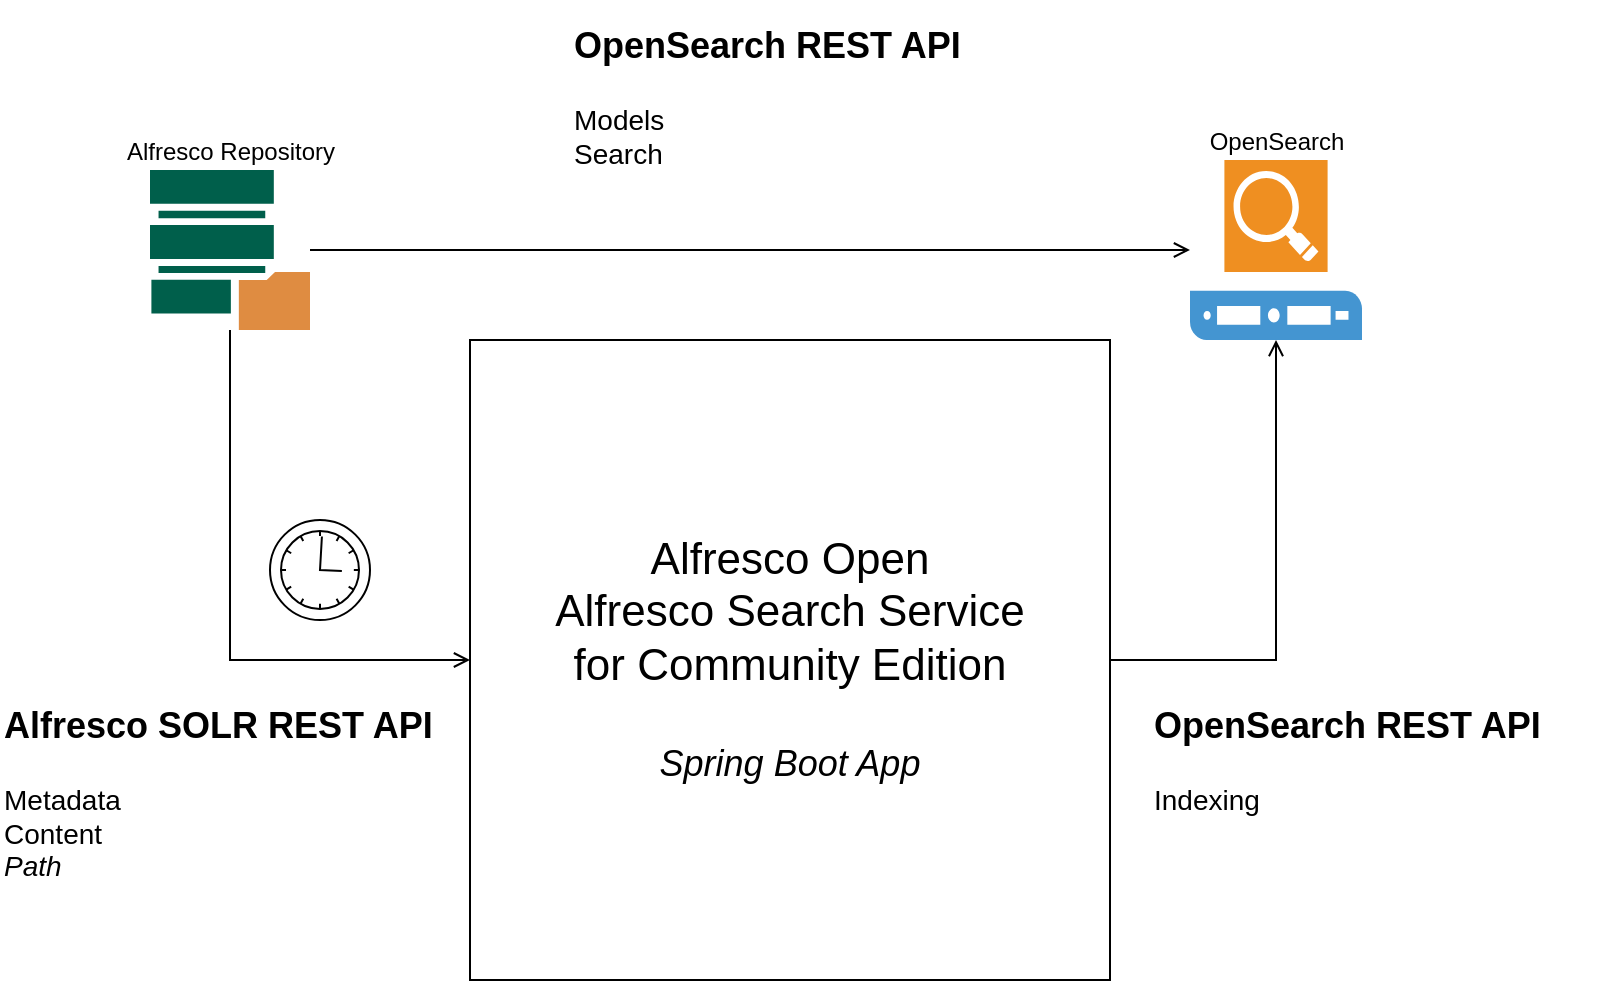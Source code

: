 <mxfile version="24.7.8">
  <diagram name="Page-1" id="YZorytDvyXF0C26H9xMn">
    <mxGraphModel dx="1805" dy="1214" grid="1" gridSize="10" guides="1" tooltips="1" connect="1" arrows="1" fold="1" page="1" pageScale="1" pageWidth="827" pageHeight="1169" math="0" shadow="0">
      <root>
        <mxCell id="0" />
        <mxCell id="1" parent="0" />
        <mxCell id="jbjIRwiRgKOgK7Vykl7s-1" value="OpenSearch" style="shadow=0;dashed=0;html=1;strokeColor=none;fillColor=#4495D1;labelPosition=center;verticalLabelPosition=top;verticalAlign=bottom;align=center;outlineConnect=0;shape=mxgraph.veeam.2d.veeam_backup_search_server;" vertex="1" parent="1">
          <mxGeometry x="640" y="390" width="86" height="90" as="geometry" />
        </mxCell>
        <mxCell id="jbjIRwiRgKOgK7Vykl7s-2" value="Alfresco Repository" style="sketch=0;pointerEvents=1;shadow=0;dashed=0;html=1;strokeColor=none;fillColor=#005F4B;labelPosition=center;verticalLabelPosition=top;verticalAlign=bottom;align=center;outlineConnect=0;shape=mxgraph.veeam2.veeam_repository;" vertex="1" parent="1">
          <mxGeometry x="120" y="395" width="80" height="80" as="geometry" />
        </mxCell>
        <mxCell id="jbjIRwiRgKOgK7Vykl7s-3" value="&lt;font style=&quot;font-size: 22px;&quot;&gt;Alfresco Open&lt;/font&gt;&lt;div style=&quot;font-size: 22px;&quot;&gt;&lt;font style=&quot;font-size: 22px;&quot;&gt;Alfresco Search Service&lt;/font&gt;&lt;/div&gt;&lt;div style=&quot;font-size: 22px;&quot;&gt;&lt;font style=&quot;font-size: 22px;&quot;&gt;for Community Edition&lt;/font&gt;&lt;/div&gt;&lt;div style=&quot;font-size: 22px;&quot;&gt;&lt;font style=&quot;font-size: 22px;&quot;&gt;&lt;br&gt;&lt;/font&gt;&lt;/div&gt;&lt;div style=&quot;&quot;&gt;&lt;font size=&quot;1&quot; style=&quot;&quot;&gt;&lt;i style=&quot;font-size: 18px;&quot;&gt;Spring Boot App&lt;/i&gt;&lt;/font&gt;&lt;/div&gt;" style="whiteSpace=wrap;html=1;aspect=fixed;" vertex="1" parent="1">
          <mxGeometry x="280" y="480" width="320" height="320" as="geometry" />
        </mxCell>
        <mxCell id="jbjIRwiRgKOgK7Vykl7s-4" value="" style="endArrow=open;html=1;rounded=0;endFill=0;" edge="1" parent="1" source="jbjIRwiRgKOgK7Vykl7s-2" target="jbjIRwiRgKOgK7Vykl7s-1">
          <mxGeometry width="50" height="50" relative="1" as="geometry">
            <mxPoint x="390" y="640" as="sourcePoint" />
            <mxPoint x="440" y="590" as="targetPoint" />
          </mxGeometry>
        </mxCell>
        <mxCell id="jbjIRwiRgKOgK7Vykl7s-5" value="" style="endArrow=open;html=1;rounded=0;entryX=0;entryY=0.5;entryDx=0;entryDy=0;endFill=0;" edge="1" parent="1" source="jbjIRwiRgKOgK7Vykl7s-2" target="jbjIRwiRgKOgK7Vykl7s-3">
          <mxGeometry width="50" height="50" relative="1" as="geometry">
            <mxPoint x="390" y="640" as="sourcePoint" />
            <mxPoint x="440" y="590" as="targetPoint" />
            <Array as="points">
              <mxPoint x="160" y="640" />
              <mxPoint x="220" y="640" />
            </Array>
          </mxGeometry>
        </mxCell>
        <mxCell id="jbjIRwiRgKOgK7Vykl7s-6" value="" style="endArrow=open;html=1;rounded=0;endFill=0;exitX=1;exitY=0.5;exitDx=0;exitDy=0;" edge="1" parent="1" source="jbjIRwiRgKOgK7Vykl7s-3" target="jbjIRwiRgKOgK7Vykl7s-1">
          <mxGeometry width="50" height="50" relative="1" as="geometry">
            <mxPoint x="640" y="640" as="sourcePoint" />
            <mxPoint x="760" y="805" as="targetPoint" />
            <Array as="points">
              <mxPoint x="650" y="640" />
              <mxPoint x="683" y="640" />
            </Array>
          </mxGeometry>
        </mxCell>
        <mxCell id="jbjIRwiRgKOgK7Vykl7s-8" value="&lt;h1 style=&quot;margin-top: 0px;&quot;&gt;&lt;span style=&quot;font-size: 18px;&quot;&gt;OpenSearch REST API&lt;/span&gt;&lt;/h1&gt;&lt;div&gt;&lt;font style=&quot;font-size: 14px;&quot;&gt;Models&lt;/font&gt;&lt;/div&gt;&lt;div&gt;&lt;font style=&quot;font-size: 14px;&quot;&gt;Search&lt;/font&gt;&lt;/div&gt;" style="text;html=1;whiteSpace=wrap;overflow=hidden;rounded=0;" vertex="1" parent="1">
          <mxGeometry x="330" y="310" width="200" height="120" as="geometry" />
        </mxCell>
        <mxCell id="jbjIRwiRgKOgK7Vykl7s-9" value="&lt;h1 style=&quot;margin-top: 0px;&quot;&gt;&lt;span style=&quot;font-size: 18px;&quot;&gt;Alfresco SOLR REST API&lt;/span&gt;&lt;/h1&gt;&lt;div&gt;&lt;span style=&quot;font-size: 14px;&quot;&gt;Metadata&lt;/span&gt;&lt;/div&gt;&lt;div&gt;&lt;span style=&quot;font-size: 14px;&quot;&gt;Content&lt;/span&gt;&lt;/div&gt;&lt;div&gt;&lt;span style=&quot;font-size: 14px;&quot;&gt;&lt;i&gt;Path&lt;/i&gt;&lt;/span&gt;&lt;/div&gt;" style="text;html=1;whiteSpace=wrap;overflow=hidden;rounded=0;" vertex="1" parent="1">
          <mxGeometry x="45" y="650" width="230" height="110" as="geometry" />
        </mxCell>
        <mxCell id="jbjIRwiRgKOgK7Vykl7s-10" value="&lt;h1 style=&quot;margin-top: 0px;&quot;&gt;&lt;span style=&quot;font-size: 18px;&quot;&gt;OpenSearch REST API&lt;/span&gt;&lt;/h1&gt;&lt;div&gt;&lt;font style=&quot;font-size: 14px;&quot;&gt;Indexing&lt;/font&gt;&lt;/div&gt;" style="text;html=1;whiteSpace=wrap;overflow=hidden;rounded=0;" vertex="1" parent="1">
          <mxGeometry x="620" y="650" width="230" height="110" as="geometry" />
        </mxCell>
        <mxCell id="jbjIRwiRgKOgK7Vykl7s-12" value="" style="points=[[0.145,0.145,0],[0.5,0,0],[0.855,0.145,0],[1,0.5,0],[0.855,0.855,0],[0.5,1,0],[0.145,0.855,0],[0,0.5,0]];shape=mxgraph.bpmn.event;html=1;verticalLabelPosition=bottom;labelBackgroundColor=#ffffff;verticalAlign=top;align=center;perimeter=ellipsePerimeter;outlineConnect=0;aspect=fixed;outline=standard;symbol=timer;" vertex="1" parent="1">
          <mxGeometry x="180" y="570" width="50" height="50" as="geometry" />
        </mxCell>
      </root>
    </mxGraphModel>
  </diagram>
</mxfile>
